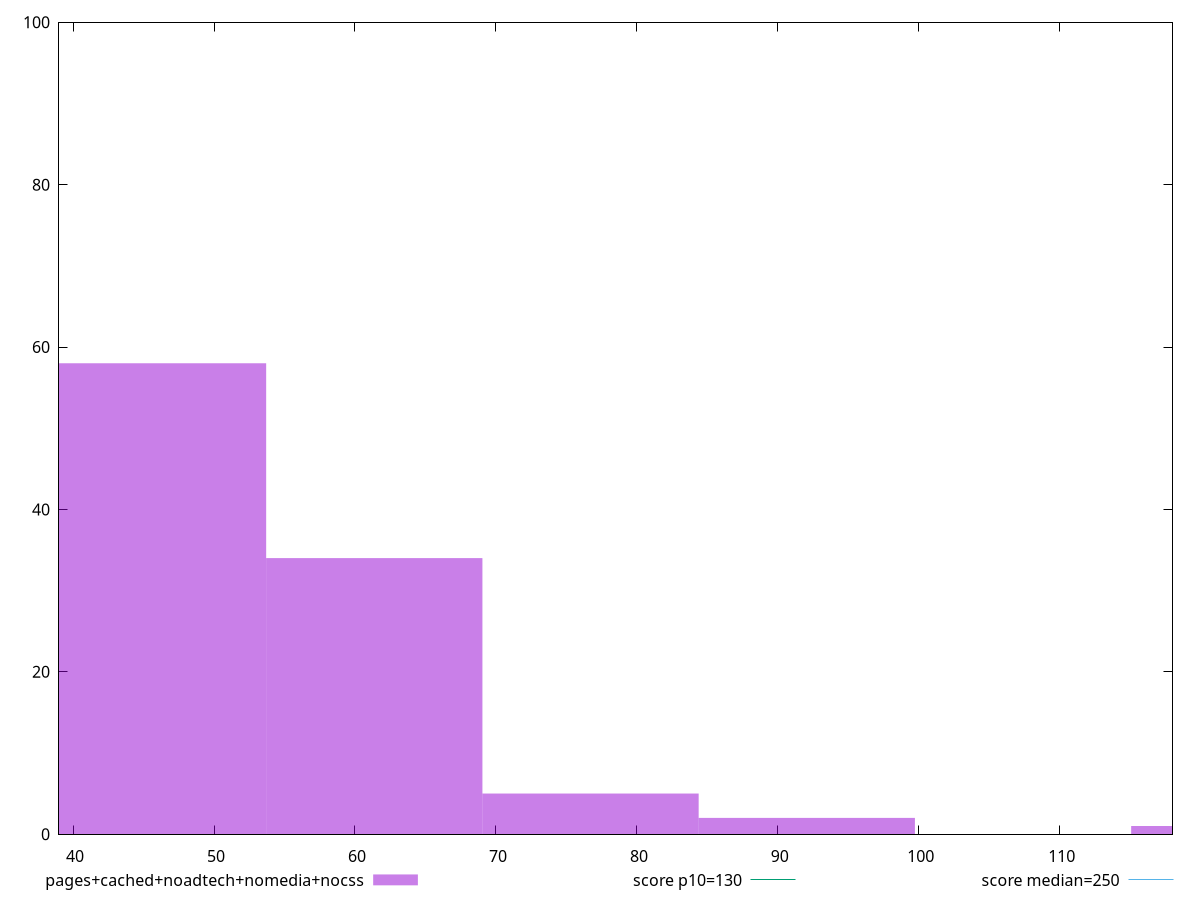 reset

$pagesCachedNoadtechNomediaNocss <<EOF
61.369142165775386 34
46.02685662433154 58
76.71142770721923 5
92.05371324866309 2
122.73828433155077 1
EOF

set key outside below
set boxwidth 15.342285541443847
set xrange [39:117.99999999999989]
set yrange [0:100]
set trange [0:100]
set style fill transparent solid 0.5 noborder

set parametric
set terminal svg size 640, 490 enhanced background rgb 'white'
set output "report_00009_2021-02-08T22-37-41.559Z/max-potential-fid/comparison/histogram/4_vs_5.svg"

plot $pagesCachedNoadtechNomediaNocss title "pages+cached+noadtech+nomedia+nocss" with boxes, \
     130,t title "score p10=130", \
     250,t title "score median=250"

reset
